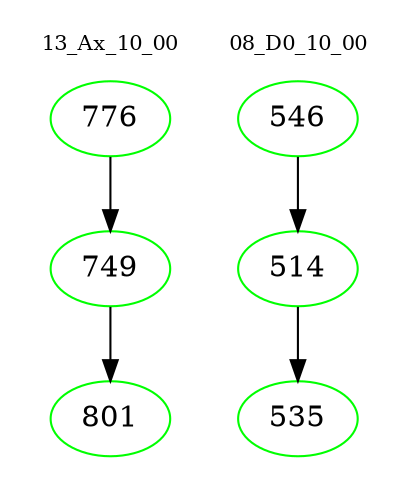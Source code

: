 digraph{
subgraph cluster_0 {
color = white
label = "13_Ax_10_00";
fontsize=10;
T0_776 [label="776", color="green"]
T0_776 -> T0_749 [color="black"]
T0_749 [label="749", color="green"]
T0_749 -> T0_801 [color="black"]
T0_801 [label="801", color="green"]
}
subgraph cluster_1 {
color = white
label = "08_D0_10_00";
fontsize=10;
T1_546 [label="546", color="green"]
T1_546 -> T1_514 [color="black"]
T1_514 [label="514", color="green"]
T1_514 -> T1_535 [color="black"]
T1_535 [label="535", color="green"]
}
}
